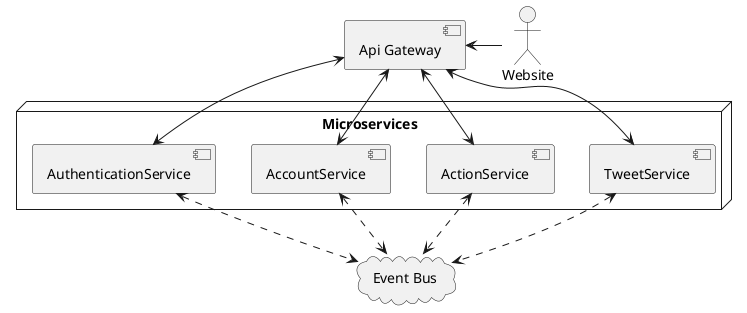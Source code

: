 @startuml "highlevel"
actor "Website" as Website

component "Api Gateway" as mlb
Website -left-> mlb

node Microservices {
    component TweetService
    component ActionService
    component AccountService
    component AuthenticationService
}

cloud "Event Bus" as EventBus

mlb <--> AuthenticationService
mlb <--> ActionService
mlb <--> TweetService
mlb <--> AccountService

AuthenticationService <..> EventBus
ActionService <..> EventBus
TweetService <..> EventBus
AccountService <..> EventBus

@enduml

@startuml "service"

component api as "API Gateway"
cloud event as "Event Bus"

component Service as service {
    component Command
    component Query
}

database "Current State" as state

api --> Query : "Get state"
api --> Command : "Perform action"

Command ..> event : TweetPostedEvent
Query <.. event : Process

Query <--> state : Update/fetch current state

@enduml

